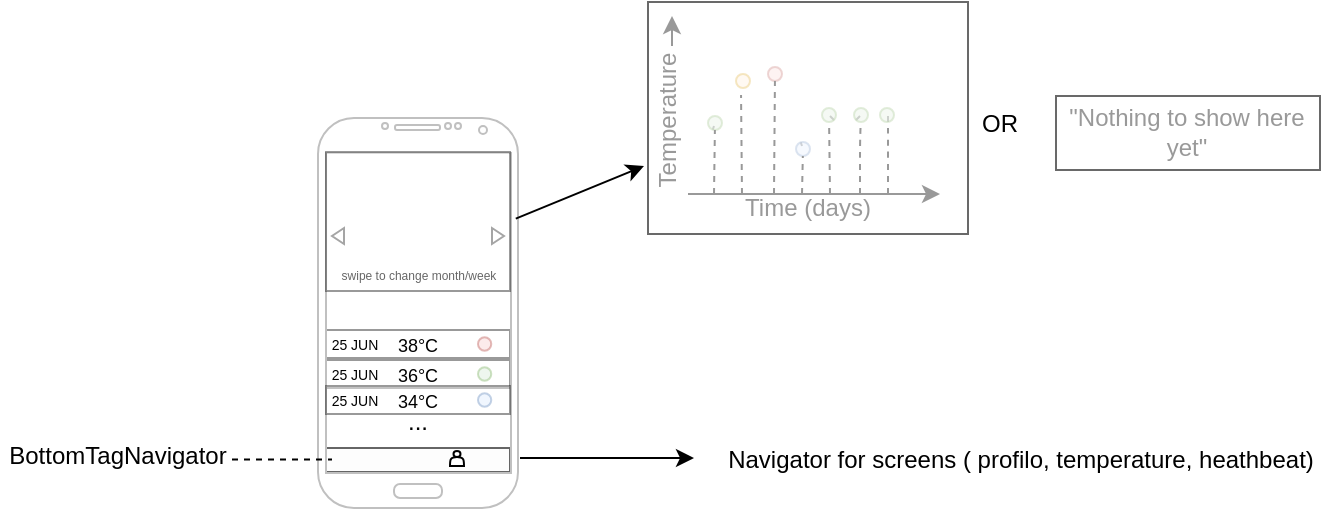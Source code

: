 <mxfile version="13.6.5" type="github">
  <diagram id="mLQhWHwgsynGwpJYqZG6" name="Page-1">
    <mxGraphModel dx="422" dy="845" grid="0" gridSize="10" guides="1" tooltips="1" connect="1" arrows="1" fold="1" page="1" pageScale="1" pageWidth="827" pageHeight="1169" math="0" shadow="0">
      <root>
        <mxCell id="0" />
        <mxCell id="1" parent="0" />
        <mxCell id="gZWs7qOVt0kRaDehl1xJ-9" value="" style="shape=image;html=1;verticalAlign=top;verticalLabelPosition=bottom;labelBackgroundColor=#ffffff;imageAspect=0;aspect=fixed;image=https://cdn2.iconfinder.com/data/icons/seo-flat-6/128/12_SEO_Benchmark-128.png" parent="1" vertex="1">
          <mxGeometry x="200.5" y="230" width="35" height="35" as="geometry" />
        </mxCell>
        <mxCell id="gZWs7qOVt0kRaDehl1xJ-11" value="" style="group;fillColor=#FCFCFC;strokeColor=none;fontColor=#333333;" parent="1" vertex="1" connectable="0">
          <mxGeometry x="172" y="359" width="92" height="15" as="geometry" />
        </mxCell>
        <mxCell id="gZWs7qOVt0kRaDehl1xJ-3" value="" style="rounded=0;whiteSpace=wrap;html=1;opacity=60;fillColor=#FFFFFF;" parent="gZWs7qOVt0kRaDehl1xJ-11" vertex="1">
          <mxGeometry width="92" height="12" as="geometry" />
        </mxCell>
        <mxCell id="gZWs7qOVt0kRaDehl1xJ-4" value="" style="shape=image;html=1;verticalAlign=top;verticalLabelPosition=bottom;labelBackgroundColor=#ffffff;imageAspect=0;aspect=fixed;image=https://cdn1.iconfinder.com/data/icons/hawcons/32/700313-icon-70-thermometer-three-quarters-128.png" parent="gZWs7qOVt0kRaDehl1xJ-11" vertex="1">
          <mxGeometry x="25" y="2" width="8" height="8" as="geometry" />
        </mxCell>
        <mxCell id="Z1L25hXeb09kKm2ScyXq-1" value="" style="shape=actor;whiteSpace=wrap;html=1;" vertex="1" parent="gZWs7qOVt0kRaDehl1xJ-11">
          <mxGeometry x="62" y="1.5" width="7" height="7.5" as="geometry" />
        </mxCell>
        <mxCell id="gZWs7qOVt0kRaDehl1xJ-16" value="" style="group" parent="1" vertex="1" connectable="0">
          <mxGeometry x="172" y="300" width="92" height="14" as="geometry" />
        </mxCell>
        <mxCell id="gZWs7qOVt0kRaDehl1xJ-10" value="&lt;font style=&quot;font-size: 9px ; line-height: 100%&quot;&gt;38°C&lt;/font&gt;" style="rounded=0;whiteSpace=wrap;html=1;opacity=40;" parent="gZWs7qOVt0kRaDehl1xJ-16" vertex="1">
          <mxGeometry width="92" height="14" as="geometry" />
        </mxCell>
        <mxCell id="gZWs7qOVt0kRaDehl1xJ-13" value="&lt;font style=&quot;font-size: 7px&quot;&gt;25 JUN&lt;/font&gt;" style="text;html=1;strokeColor=none;fillColor=none;align=center;verticalAlign=middle;whiteSpace=wrap;rounded=0;opacity=40;" parent="gZWs7qOVt0kRaDehl1xJ-16" vertex="1">
          <mxGeometry y="1.474" width="29.4" height="8.842" as="geometry" />
        </mxCell>
        <mxCell id="gZWs7qOVt0kRaDehl1xJ-14" value="" style="ellipse;whiteSpace=wrap;html=1;aspect=fixed;strokeColor=#b85450;opacity=40;fillColor=#f8cecc;" parent="gZWs7qOVt0kRaDehl1xJ-16" vertex="1">
          <mxGeometry x="76" y="3.684" width="6.632" height="6.632" as="geometry" />
        </mxCell>
        <mxCell id="gZWs7qOVt0kRaDehl1xJ-17" value="" style="group" parent="1" vertex="1" connectable="0">
          <mxGeometry x="172" y="315" width="96" height="74" as="geometry" />
        </mxCell>
        <mxCell id="gZWs7qOVt0kRaDehl1xJ-18" value="&lt;font style=&quot;font-size: 9px ; line-height: 100%&quot;&gt;36°C&lt;/font&gt;" style="rounded=0;whiteSpace=wrap;html=1;opacity=40;" parent="gZWs7qOVt0kRaDehl1xJ-17" vertex="1">
          <mxGeometry width="92" height="14" as="geometry" />
        </mxCell>
        <mxCell id="gZWs7qOVt0kRaDehl1xJ-19" value="&lt;font style=&quot;font-size: 7px&quot;&gt;25 JUN&lt;/font&gt;" style="text;html=1;strokeColor=none;fillColor=none;align=center;verticalAlign=middle;whiteSpace=wrap;rounded=0;opacity=40;" parent="gZWs7qOVt0kRaDehl1xJ-17" vertex="1">
          <mxGeometry y="1.474" width="29.4" height="8.842" as="geometry" />
        </mxCell>
        <mxCell id="gZWs7qOVt0kRaDehl1xJ-20" value="" style="ellipse;whiteSpace=wrap;html=1;aspect=fixed;strokeColor=#82b366;opacity=40;fillColor=#d5e8d4;" parent="gZWs7qOVt0kRaDehl1xJ-17" vertex="1">
          <mxGeometry x="76" y="3.684" width="6.632" height="6.632" as="geometry" />
        </mxCell>
        <mxCell id="gZWs7qOVt0kRaDehl1xJ-1" value="" style="verticalLabelPosition=bottom;verticalAlign=top;html=1;shadow=0;dashed=0;strokeWidth=1;shape=mxgraph.android.phone2;strokeColor=#c0c0c0;" parent="gZWs7qOVt0kRaDehl1xJ-17" vertex="1">
          <mxGeometry x="-4" y="-121" width="100" height="195" as="geometry" />
        </mxCell>
        <mxCell id="gZWs7qOVt0kRaDehl1xJ-21" value="" style="group" parent="1" vertex="1" connectable="0">
          <mxGeometry x="172" y="328" width="92" height="14" as="geometry" />
        </mxCell>
        <mxCell id="gZWs7qOVt0kRaDehl1xJ-22" value="&lt;font style=&quot;font-size: 9px ; line-height: 100%&quot;&gt;34°C&lt;/font&gt;" style="rounded=0;whiteSpace=wrap;html=1;opacity=40;" parent="gZWs7qOVt0kRaDehl1xJ-21" vertex="1">
          <mxGeometry width="92" height="14" as="geometry" />
        </mxCell>
        <mxCell id="gZWs7qOVt0kRaDehl1xJ-23" value="&lt;font style=&quot;font-size: 7px&quot;&gt;25 JUN&lt;/font&gt;" style="text;html=1;strokeColor=none;fillColor=none;align=center;verticalAlign=middle;whiteSpace=wrap;rounded=0;opacity=40;" parent="gZWs7qOVt0kRaDehl1xJ-21" vertex="1">
          <mxGeometry y="1.474" width="29.4" height="8.842" as="geometry" />
        </mxCell>
        <mxCell id="gZWs7qOVt0kRaDehl1xJ-24" value="" style="ellipse;whiteSpace=wrap;html=1;aspect=fixed;strokeColor=#6c8ebf;opacity=40;fillColor=#dae8fc;" parent="gZWs7qOVt0kRaDehl1xJ-21" vertex="1">
          <mxGeometry x="76" y="3.684" width="6.632" height="6.632" as="geometry" />
        </mxCell>
        <mxCell id="gZWs7qOVt0kRaDehl1xJ-29" value="" style="shape=image;html=1;verticalAlign=top;verticalLabelPosition=bottom;labelBackgroundColor=#ffffff;imageAspect=0;aspect=fixed;image=https://cdn4.iconfinder.com/data/icons/evil-icons-user-interface/64/plus-128.png;strokeColor=#969696;opacity=90;" parent="1" vertex="1">
          <mxGeometry x="210.5" y="282" width="15" height="15" as="geometry" />
        </mxCell>
        <mxCell id="gZWs7qOVt0kRaDehl1xJ-35" value="" style="endArrow=classic;html=1;exitX=0.989;exitY=0.258;exitDx=0;exitDy=0;exitPerimeter=0;" parent="1" source="gZWs7qOVt0kRaDehl1xJ-1" edge="1">
          <mxGeometry width="50" height="50" relative="1" as="geometry">
            <mxPoint x="277" y="247" as="sourcePoint" />
            <mxPoint x="331" y="218" as="targetPoint" />
          </mxGeometry>
        </mxCell>
        <mxCell id="gZWs7qOVt0kRaDehl1xJ-41" value="" style="endArrow=classic;html=1;" parent="1" edge="1">
          <mxGeometry width="50" height="50" relative="1" as="geometry">
            <mxPoint x="353" y="232" as="sourcePoint" />
            <mxPoint x="479" y="232" as="targetPoint" />
          </mxGeometry>
        </mxCell>
        <mxCell id="gZWs7qOVt0kRaDehl1xJ-42" value="Time (days)" style="text;html=1;strokeColor=none;fillColor=none;align=center;verticalAlign=middle;whiteSpace=wrap;rounded=0;opacity=60;" parent="1" vertex="1">
          <mxGeometry x="366" y="229" width="94" height="20" as="geometry" />
        </mxCell>
        <mxCell id="gZWs7qOVt0kRaDehl1xJ-43" value="" style="group" parent="1" vertex="1" connectable="0">
          <mxGeometry x="333" y="143" width="20" height="72" as="geometry" />
        </mxCell>
        <mxCell id="gZWs7qOVt0kRaDehl1xJ-39" value="Temperature" style="text;html=1;strokeColor=none;fillColor=none;align=center;verticalAlign=middle;whiteSpace=wrap;rounded=0;opacity=60;rotation=-90;" parent="gZWs7qOVt0kRaDehl1xJ-43" vertex="1">
          <mxGeometry x="-10" y="42" width="40" height="20" as="geometry" />
        </mxCell>
        <mxCell id="gZWs7qOVt0kRaDehl1xJ-40" value="" style="endArrow=classic;html=1;" parent="gZWs7qOVt0kRaDehl1xJ-43" edge="1">
          <mxGeometry width="50" height="50" relative="1" as="geometry">
            <mxPoint x="12" y="15" as="sourcePoint" />
            <mxPoint x="12" as="targetPoint" />
          </mxGeometry>
        </mxCell>
        <mxCell id="gZWs7qOVt0kRaDehl1xJ-44" value="" style="endArrow=none;dashed=1;html=1;" parent="1" source="gZWs7qOVt0kRaDehl1xJ-51" edge="1">
          <mxGeometry width="50" height="50" relative="1" as="geometry">
            <mxPoint x="366" y="232" as="sourcePoint" />
            <mxPoint x="366" y="198" as="targetPoint" />
          </mxGeometry>
        </mxCell>
        <mxCell id="gZWs7qOVt0kRaDehl1xJ-45" value="" style="endArrow=none;dashed=1;html=1;" parent="1" source="gZWs7qOVt0kRaDehl1xJ-60" edge="1">
          <mxGeometry width="50" height="50" relative="1" as="geometry">
            <mxPoint x="380.607" y="175.68" as="sourcePoint" />
            <mxPoint x="380" y="178" as="targetPoint" />
          </mxGeometry>
        </mxCell>
        <mxCell id="gZWs7qOVt0kRaDehl1xJ-47" value="" style="endArrow=none;dashed=1;html=1;" parent="1" source="gZWs7qOVt0kRaDehl1xJ-62" edge="1">
          <mxGeometry width="50" height="50" relative="1" as="geometry">
            <mxPoint x="410.0" y="232" as="sourcePoint" />
            <mxPoint x="410" y="208" as="targetPoint" />
          </mxGeometry>
        </mxCell>
        <mxCell id="gZWs7qOVt0kRaDehl1xJ-48" value="" style="endArrow=none;dashed=1;html=1;" parent="1" source="gZWs7qOVt0kRaDehl1xJ-64" edge="1">
          <mxGeometry width="50" height="50" relative="1" as="geometry">
            <mxPoint x="424.0" y="232" as="sourcePoint" />
            <mxPoint x="424" y="193" as="targetPoint" />
          </mxGeometry>
        </mxCell>
        <mxCell id="gZWs7qOVt0kRaDehl1xJ-49" value="" style="endArrow=none;dashed=1;html=1;" parent="1" source="gZWs7qOVt0kRaDehl1xJ-66" edge="1">
          <mxGeometry width="50" height="50" relative="1" as="geometry">
            <mxPoint x="439.0" y="232" as="sourcePoint" />
            <mxPoint x="439" y="193" as="targetPoint" />
            <Array as="points" />
          </mxGeometry>
        </mxCell>
        <mxCell id="gZWs7qOVt0kRaDehl1xJ-50" value="" style="endArrow=none;dashed=1;html=1;" parent="1" edge="1">
          <mxGeometry width="50" height="50" relative="1" as="geometry">
            <mxPoint x="453.0" y="232" as="sourcePoint" />
            <mxPoint x="453" y="193" as="targetPoint" />
            <Array as="points">
              <mxPoint x="453" y="206" />
            </Array>
          </mxGeometry>
        </mxCell>
        <mxCell id="gZWs7qOVt0kRaDehl1xJ-51" value="" style="ellipse;whiteSpace=wrap;html=1;aspect=fixed;strokeColor=#82b366;fillColor=#d5e8d4;opacity=60;" parent="1" vertex="1">
          <mxGeometry x="363" y="193" width="7" height="7" as="geometry" />
        </mxCell>
        <mxCell id="gZWs7qOVt0kRaDehl1xJ-52" value="" style="endArrow=none;dashed=1;html=1;" parent="1" target="gZWs7qOVt0kRaDehl1xJ-51" edge="1">
          <mxGeometry width="50" height="50" relative="1" as="geometry">
            <mxPoint x="366" y="232" as="sourcePoint" />
            <mxPoint x="366" y="198" as="targetPoint" />
          </mxGeometry>
        </mxCell>
        <mxCell id="gZWs7qOVt0kRaDehl1xJ-54" value="" style="endArrow=none;dashed=1;html=1;" parent="1" edge="1">
          <mxGeometry width="50" height="50" relative="1" as="geometry">
            <mxPoint x="380.0" y="232" as="sourcePoint" />
            <mxPoint x="379.518" y="182.5" as="targetPoint" />
          </mxGeometry>
        </mxCell>
        <mxCell id="gZWs7qOVt0kRaDehl1xJ-56" value="" style="endArrow=none;dashed=1;html=1;" parent="1" source="gZWs7qOVt0kRaDehl1xJ-58" edge="1">
          <mxGeometry width="50" height="50" relative="1" as="geometry">
            <mxPoint x="396.0" y="232" as="sourcePoint" />
            <mxPoint x="396.485" y="172.0" as="targetPoint" />
          </mxGeometry>
        </mxCell>
        <mxCell id="gZWs7qOVt0kRaDehl1xJ-58" value="" style="ellipse;whiteSpace=wrap;html=1;aspect=fixed;strokeColor=#b85450;fillColor=#f8cecc;opacity=60;" parent="1" vertex="1">
          <mxGeometry x="393" y="168.5" width="7" height="7" as="geometry" />
        </mxCell>
        <mxCell id="gZWs7qOVt0kRaDehl1xJ-59" value="" style="endArrow=none;dashed=1;html=1;" parent="1" target="gZWs7qOVt0kRaDehl1xJ-58" edge="1">
          <mxGeometry width="50" height="50" relative="1" as="geometry">
            <mxPoint x="396.0" y="232" as="sourcePoint" />
            <mxPoint x="396.485" y="172.0" as="targetPoint" />
          </mxGeometry>
        </mxCell>
        <mxCell id="gZWs7qOVt0kRaDehl1xJ-60" value="" style="ellipse;whiteSpace=wrap;html=1;aspect=fixed;strokeColor=#d79b00;fillColor=#ffe6cc;opacity=60;" parent="1" vertex="1">
          <mxGeometry x="377" y="172" width="7" height="7" as="geometry" />
        </mxCell>
        <mxCell id="gZWs7qOVt0kRaDehl1xJ-61" value="" style="endArrow=none;dashed=1;html=1;" parent="1" target="gZWs7qOVt0kRaDehl1xJ-60" edge="1">
          <mxGeometry width="50" height="50" relative="1" as="geometry">
            <mxPoint x="380.607" y="175.68" as="sourcePoint" />
            <mxPoint x="380.0" y="178" as="targetPoint" />
          </mxGeometry>
        </mxCell>
        <mxCell id="gZWs7qOVt0kRaDehl1xJ-62" value="" style="ellipse;whiteSpace=wrap;html=1;aspect=fixed;strokeColor=#6c8ebf;fillColor=#dae8fc;opacity=60;" parent="1" vertex="1">
          <mxGeometry x="407" y="206" width="7" height="7" as="geometry" />
        </mxCell>
        <mxCell id="gZWs7qOVt0kRaDehl1xJ-63" value="" style="endArrow=none;dashed=1;html=1;" parent="1" target="gZWs7qOVt0kRaDehl1xJ-62" edge="1">
          <mxGeometry width="50" height="50" relative="1" as="geometry">
            <mxPoint x="410.0" y="232" as="sourcePoint" />
            <mxPoint x="410.0" y="208" as="targetPoint" />
          </mxGeometry>
        </mxCell>
        <mxCell id="gZWs7qOVt0kRaDehl1xJ-64" value="" style="ellipse;whiteSpace=wrap;html=1;aspect=fixed;strokeColor=#82b366;fillColor=#d5e8d4;opacity=60;" parent="1" vertex="1">
          <mxGeometry x="420" y="189" width="7" height="7" as="geometry" />
        </mxCell>
        <mxCell id="gZWs7qOVt0kRaDehl1xJ-65" value="" style="endArrow=none;dashed=1;html=1;" parent="1" target="gZWs7qOVt0kRaDehl1xJ-64" edge="1">
          <mxGeometry width="50" height="50" relative="1" as="geometry">
            <mxPoint x="424.0" y="232" as="sourcePoint" />
            <mxPoint x="424" y="193" as="targetPoint" />
          </mxGeometry>
        </mxCell>
        <mxCell id="gZWs7qOVt0kRaDehl1xJ-66" value="" style="ellipse;whiteSpace=wrap;html=1;aspect=fixed;strokeColor=#82b366;fillColor=#d5e8d4;opacity=60;" parent="1" vertex="1">
          <mxGeometry x="436" y="189" width="7" height="7" as="geometry" />
        </mxCell>
        <mxCell id="gZWs7qOVt0kRaDehl1xJ-67" value="" style="endArrow=none;dashed=1;html=1;" parent="1" target="gZWs7qOVt0kRaDehl1xJ-66" edge="1">
          <mxGeometry width="50" height="50" relative="1" as="geometry">
            <mxPoint x="439.0" y="232" as="sourcePoint" />
            <mxPoint x="439" y="193" as="targetPoint" />
            <Array as="points">
              <mxPoint x="439" y="206" />
            </Array>
          </mxGeometry>
        </mxCell>
        <mxCell id="gZWs7qOVt0kRaDehl1xJ-68" value="" style="ellipse;whiteSpace=wrap;html=1;aspect=fixed;strokeColor=#82b366;fillColor=#d5e8d4;opacity=60;" parent="1" vertex="1">
          <mxGeometry x="449" y="189" width="7" height="7" as="geometry" />
        </mxCell>
        <mxCell id="gZWs7qOVt0kRaDehl1xJ-69" value="OR" style="text;html=1;strokeColor=none;fillColor=none;align=center;verticalAlign=middle;whiteSpace=wrap;rounded=0;opacity=60;" parent="1" vertex="1">
          <mxGeometry x="489" y="186.5" width="40" height="20" as="geometry" />
        </mxCell>
        <mxCell id="gZWs7qOVt0kRaDehl1xJ-70" value="&quot;Nothing to show here yet&quot;" style="text;html=1;strokeColor=none;fillColor=none;align=center;verticalAlign=middle;whiteSpace=wrap;rounded=0;opacity=60;" parent="1" vertex="1">
          <mxGeometry x="542" y="191" width="121" height="20" as="geometry" />
        </mxCell>
        <mxCell id="gZWs7qOVt0kRaDehl1xJ-71" value="" style="endArrow=classic;html=1;" parent="1" edge="1">
          <mxGeometry width="50" height="50" relative="1" as="geometry">
            <mxPoint x="269" y="364" as="sourcePoint" />
            <mxPoint x="356" y="364" as="targetPoint" />
          </mxGeometry>
        </mxCell>
        <mxCell id="gZWs7qOVt0kRaDehl1xJ-76" value="&lt;font style=&quot;font-size: 6px&quot;&gt;swipe to change month/week&lt;/font&gt;" style="text;html=1;strokeColor=none;fillColor=none;align=center;verticalAlign=middle;whiteSpace=wrap;rounded=0;opacity=60;" parent="1" vertex="1">
          <mxGeometry x="169.73" y="265" width="96.55" height="12" as="geometry" />
        </mxCell>
        <mxCell id="gZWs7qOVt0kRaDehl1xJ-77" value="" style="triangle;whiteSpace=wrap;html=1;strokeColor=#050505;fillColor=#FFFFFF;opacity=60;" parent="1" vertex="1">
          <mxGeometry x="255" y="249" width="6" height="8" as="geometry" />
        </mxCell>
        <mxCell id="gZWs7qOVt0kRaDehl1xJ-78" value="" style="triangle;whiteSpace=wrap;html=1;strokeColor=#050505;fillColor=#FFFFFF;opacity=60;rotation=-180;" parent="1" vertex="1">
          <mxGeometry x="175" y="249" width="6" height="8" as="geometry" />
        </mxCell>
        <mxCell id="gZWs7qOVt0kRaDehl1xJ-81" value="" style="rounded=0;whiteSpace=wrap;html=1;strokeColor=#050505;fillColor=#FFFFFF;opacity=60;" parent="1" vertex="1">
          <mxGeometry x="333" y="136" width="160" height="116" as="geometry" />
        </mxCell>
        <mxCell id="gZWs7qOVt0kRaDehl1xJ-82" value="" style="rounded=0;whiteSpace=wrap;html=1;strokeColor=#050505;fillColor=#FFFFFF;opacity=60;" parent="1" vertex="1">
          <mxGeometry x="537" y="183" width="132" height="37" as="geometry" />
        </mxCell>
        <mxCell id="gZWs7qOVt0kRaDehl1xJ-83" value="..." style="text;html=1;strokeColor=none;fillColor=none;align=center;verticalAlign=middle;whiteSpace=wrap;rounded=0;opacity=60;" parent="1" vertex="1">
          <mxGeometry x="198" y="336" width="40" height="20" as="geometry" />
        </mxCell>
        <mxCell id="gZWs7qOVt0kRaDehl1xJ-85" value="" style="endArrow=none;dashed=1;html=1;" parent="1" edge="1">
          <mxGeometry width="50" height="50" relative="1" as="geometry">
            <mxPoint x="125" y="364.8" as="sourcePoint" />
            <mxPoint x="175" y="364.8" as="targetPoint" />
          </mxGeometry>
        </mxCell>
        <mxCell id="gZWs7qOVt0kRaDehl1xJ-88" value="BottomTagNavigator" style="text;html=1;strokeColor=none;fillColor=none;align=center;verticalAlign=middle;whiteSpace=wrap;rounded=0;opacity=60;" parent="1" vertex="1">
          <mxGeometry x="9" y="355" width="118" height="16" as="geometry" />
        </mxCell>
        <mxCell id="Z1L25hXeb09kKm2ScyXq-2" value="Navigator for screens ( profilo, temperature, heathbeat)" style="text;html=1;align=center;verticalAlign=middle;resizable=0;points=[];autosize=1;" vertex="1" parent="1">
          <mxGeometry x="368" y="356" width="301" height="18" as="geometry" />
        </mxCell>
        <mxCell id="gZWs7qOVt0kRaDehl1xJ-8" value="" style="rounded=0;whiteSpace=wrap;html=1;opacity=40;" parent="1" vertex="1">
          <mxGeometry x="172.01" y="211" width="92" height="69.5" as="geometry" />
        </mxCell>
      </root>
    </mxGraphModel>
  </diagram>
</mxfile>
